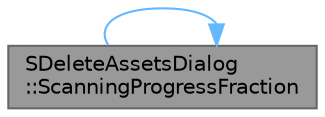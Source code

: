 digraph "SDeleteAssetsDialog::ScanningProgressFraction"
{
 // INTERACTIVE_SVG=YES
 // LATEX_PDF_SIZE
  bgcolor="transparent";
  edge [fontname=Helvetica,fontsize=10,labelfontname=Helvetica,labelfontsize=10];
  node [fontname=Helvetica,fontsize=10,shape=box,height=0.2,width=0.4];
  rankdir="LR";
  Node1 [id="Node000001",label="SDeleteAssetsDialog\l::ScanningProgressFraction",height=0.2,width=0.4,color="gray40", fillcolor="grey60", style="filled", fontcolor="black",tooltip="Gets the scanning progress for the progress bar."];
  Node1 -> Node1 [id="edge1_Node000001_Node000001",color="steelblue1",style="solid",tooltip=" "];
}
